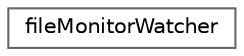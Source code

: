 digraph "Graphical Class Hierarchy"
{
 // LATEX_PDF_SIZE
  bgcolor="transparent";
  edge [fontname=Helvetica,fontsize=10,labelfontname=Helvetica,labelfontsize=10];
  node [fontname=Helvetica,fontsize=10,shape=box,height=0.2,width=0.4];
  rankdir="LR";
  Node0 [id="Node000000",label="fileMonitorWatcher",height=0.2,width=0.4,color="grey40", fillcolor="white", style="filled",URL="$classFoam_1_1fileMonitorWatcher.html",tooltip=" "];
}
